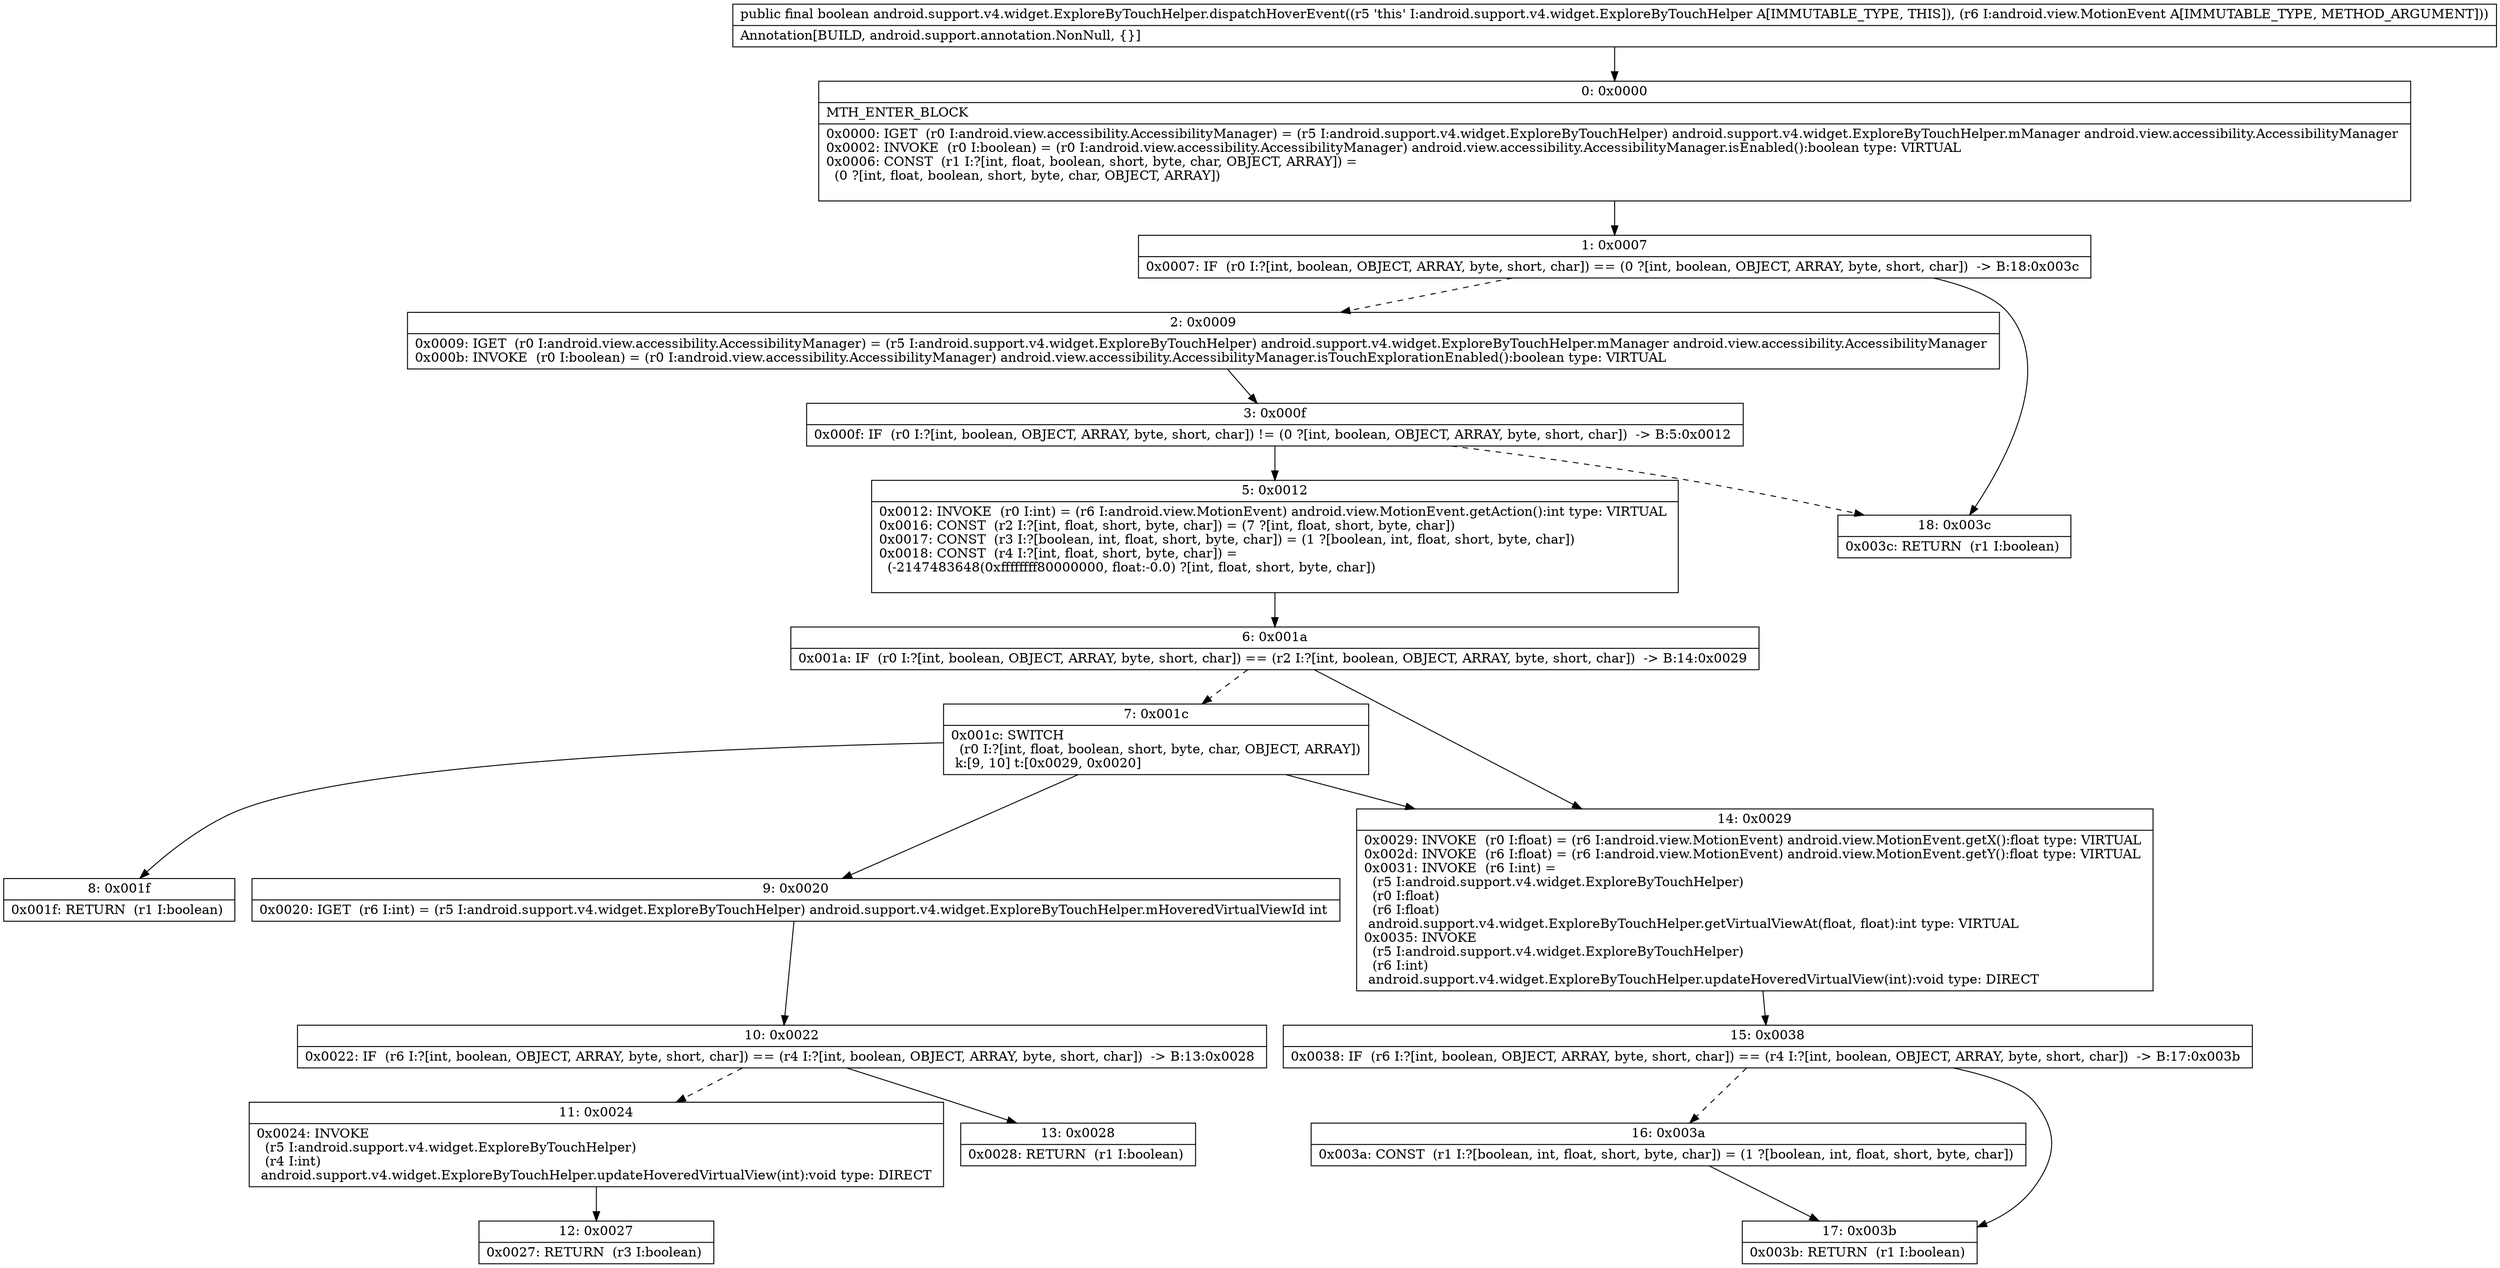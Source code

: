 digraph "CFG forandroid.support.v4.widget.ExploreByTouchHelper.dispatchHoverEvent(Landroid\/view\/MotionEvent;)Z" {
Node_0 [shape=record,label="{0\:\ 0x0000|MTH_ENTER_BLOCK\l|0x0000: IGET  (r0 I:android.view.accessibility.AccessibilityManager) = (r5 I:android.support.v4.widget.ExploreByTouchHelper) android.support.v4.widget.ExploreByTouchHelper.mManager android.view.accessibility.AccessibilityManager \l0x0002: INVOKE  (r0 I:boolean) = (r0 I:android.view.accessibility.AccessibilityManager) android.view.accessibility.AccessibilityManager.isEnabled():boolean type: VIRTUAL \l0x0006: CONST  (r1 I:?[int, float, boolean, short, byte, char, OBJECT, ARRAY]) = \l  (0 ?[int, float, boolean, short, byte, char, OBJECT, ARRAY])\l \l}"];
Node_1 [shape=record,label="{1\:\ 0x0007|0x0007: IF  (r0 I:?[int, boolean, OBJECT, ARRAY, byte, short, char]) == (0 ?[int, boolean, OBJECT, ARRAY, byte, short, char])  \-\> B:18:0x003c \l}"];
Node_2 [shape=record,label="{2\:\ 0x0009|0x0009: IGET  (r0 I:android.view.accessibility.AccessibilityManager) = (r5 I:android.support.v4.widget.ExploreByTouchHelper) android.support.v4.widget.ExploreByTouchHelper.mManager android.view.accessibility.AccessibilityManager \l0x000b: INVOKE  (r0 I:boolean) = (r0 I:android.view.accessibility.AccessibilityManager) android.view.accessibility.AccessibilityManager.isTouchExplorationEnabled():boolean type: VIRTUAL \l}"];
Node_3 [shape=record,label="{3\:\ 0x000f|0x000f: IF  (r0 I:?[int, boolean, OBJECT, ARRAY, byte, short, char]) != (0 ?[int, boolean, OBJECT, ARRAY, byte, short, char])  \-\> B:5:0x0012 \l}"];
Node_5 [shape=record,label="{5\:\ 0x0012|0x0012: INVOKE  (r0 I:int) = (r6 I:android.view.MotionEvent) android.view.MotionEvent.getAction():int type: VIRTUAL \l0x0016: CONST  (r2 I:?[int, float, short, byte, char]) = (7 ?[int, float, short, byte, char]) \l0x0017: CONST  (r3 I:?[boolean, int, float, short, byte, char]) = (1 ?[boolean, int, float, short, byte, char]) \l0x0018: CONST  (r4 I:?[int, float, short, byte, char]) = \l  (\-2147483648(0xffffffff80000000, float:\-0.0) ?[int, float, short, byte, char])\l \l}"];
Node_6 [shape=record,label="{6\:\ 0x001a|0x001a: IF  (r0 I:?[int, boolean, OBJECT, ARRAY, byte, short, char]) == (r2 I:?[int, boolean, OBJECT, ARRAY, byte, short, char])  \-\> B:14:0x0029 \l}"];
Node_7 [shape=record,label="{7\:\ 0x001c|0x001c: SWITCH  \l  (r0 I:?[int, float, boolean, short, byte, char, OBJECT, ARRAY])\l k:[9, 10] t:[0x0029, 0x0020] \l}"];
Node_8 [shape=record,label="{8\:\ 0x001f|0x001f: RETURN  (r1 I:boolean) \l}"];
Node_9 [shape=record,label="{9\:\ 0x0020|0x0020: IGET  (r6 I:int) = (r5 I:android.support.v4.widget.ExploreByTouchHelper) android.support.v4.widget.ExploreByTouchHelper.mHoveredVirtualViewId int \l}"];
Node_10 [shape=record,label="{10\:\ 0x0022|0x0022: IF  (r6 I:?[int, boolean, OBJECT, ARRAY, byte, short, char]) == (r4 I:?[int, boolean, OBJECT, ARRAY, byte, short, char])  \-\> B:13:0x0028 \l}"];
Node_11 [shape=record,label="{11\:\ 0x0024|0x0024: INVOKE  \l  (r5 I:android.support.v4.widget.ExploreByTouchHelper)\l  (r4 I:int)\l android.support.v4.widget.ExploreByTouchHelper.updateHoveredVirtualView(int):void type: DIRECT \l}"];
Node_12 [shape=record,label="{12\:\ 0x0027|0x0027: RETURN  (r3 I:boolean) \l}"];
Node_13 [shape=record,label="{13\:\ 0x0028|0x0028: RETURN  (r1 I:boolean) \l}"];
Node_14 [shape=record,label="{14\:\ 0x0029|0x0029: INVOKE  (r0 I:float) = (r6 I:android.view.MotionEvent) android.view.MotionEvent.getX():float type: VIRTUAL \l0x002d: INVOKE  (r6 I:float) = (r6 I:android.view.MotionEvent) android.view.MotionEvent.getY():float type: VIRTUAL \l0x0031: INVOKE  (r6 I:int) = \l  (r5 I:android.support.v4.widget.ExploreByTouchHelper)\l  (r0 I:float)\l  (r6 I:float)\l android.support.v4.widget.ExploreByTouchHelper.getVirtualViewAt(float, float):int type: VIRTUAL \l0x0035: INVOKE  \l  (r5 I:android.support.v4.widget.ExploreByTouchHelper)\l  (r6 I:int)\l android.support.v4.widget.ExploreByTouchHelper.updateHoveredVirtualView(int):void type: DIRECT \l}"];
Node_15 [shape=record,label="{15\:\ 0x0038|0x0038: IF  (r6 I:?[int, boolean, OBJECT, ARRAY, byte, short, char]) == (r4 I:?[int, boolean, OBJECT, ARRAY, byte, short, char])  \-\> B:17:0x003b \l}"];
Node_16 [shape=record,label="{16\:\ 0x003a|0x003a: CONST  (r1 I:?[boolean, int, float, short, byte, char]) = (1 ?[boolean, int, float, short, byte, char]) \l}"];
Node_17 [shape=record,label="{17\:\ 0x003b|0x003b: RETURN  (r1 I:boolean) \l}"];
Node_18 [shape=record,label="{18\:\ 0x003c|0x003c: RETURN  (r1 I:boolean) \l}"];
MethodNode[shape=record,label="{public final boolean android.support.v4.widget.ExploreByTouchHelper.dispatchHoverEvent((r5 'this' I:android.support.v4.widget.ExploreByTouchHelper A[IMMUTABLE_TYPE, THIS]), (r6 I:android.view.MotionEvent A[IMMUTABLE_TYPE, METHOD_ARGUMENT]))  | Annotation[BUILD, android.support.annotation.NonNull, \{\}]\l}"];
MethodNode -> Node_0;
Node_0 -> Node_1;
Node_1 -> Node_2[style=dashed];
Node_1 -> Node_18;
Node_2 -> Node_3;
Node_3 -> Node_5;
Node_3 -> Node_18[style=dashed];
Node_5 -> Node_6;
Node_6 -> Node_7[style=dashed];
Node_6 -> Node_14;
Node_7 -> Node_8;
Node_7 -> Node_9;
Node_7 -> Node_14;
Node_9 -> Node_10;
Node_10 -> Node_11[style=dashed];
Node_10 -> Node_13;
Node_11 -> Node_12;
Node_14 -> Node_15;
Node_15 -> Node_16[style=dashed];
Node_15 -> Node_17;
Node_16 -> Node_17;
}

